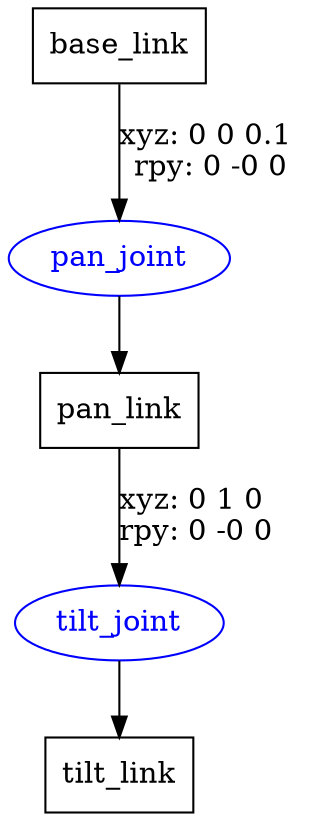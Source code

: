 digraph G {
node [shape=box];
"base_link" [label="base_link"];
"pan_link" [label="pan_link"];
"tilt_link" [label="tilt_link"];
node [shape=ellipse, color=blue, fontcolor=blue];
"base_link" -> "pan_joint" [label="xyz: 0 0 0.1 \nrpy: 0 -0 0"]
"pan_joint" -> "pan_link"
"pan_link" -> "tilt_joint" [label="xyz: 0 1 0 \nrpy: 0 -0 0"]
"tilt_joint" -> "tilt_link"
}
